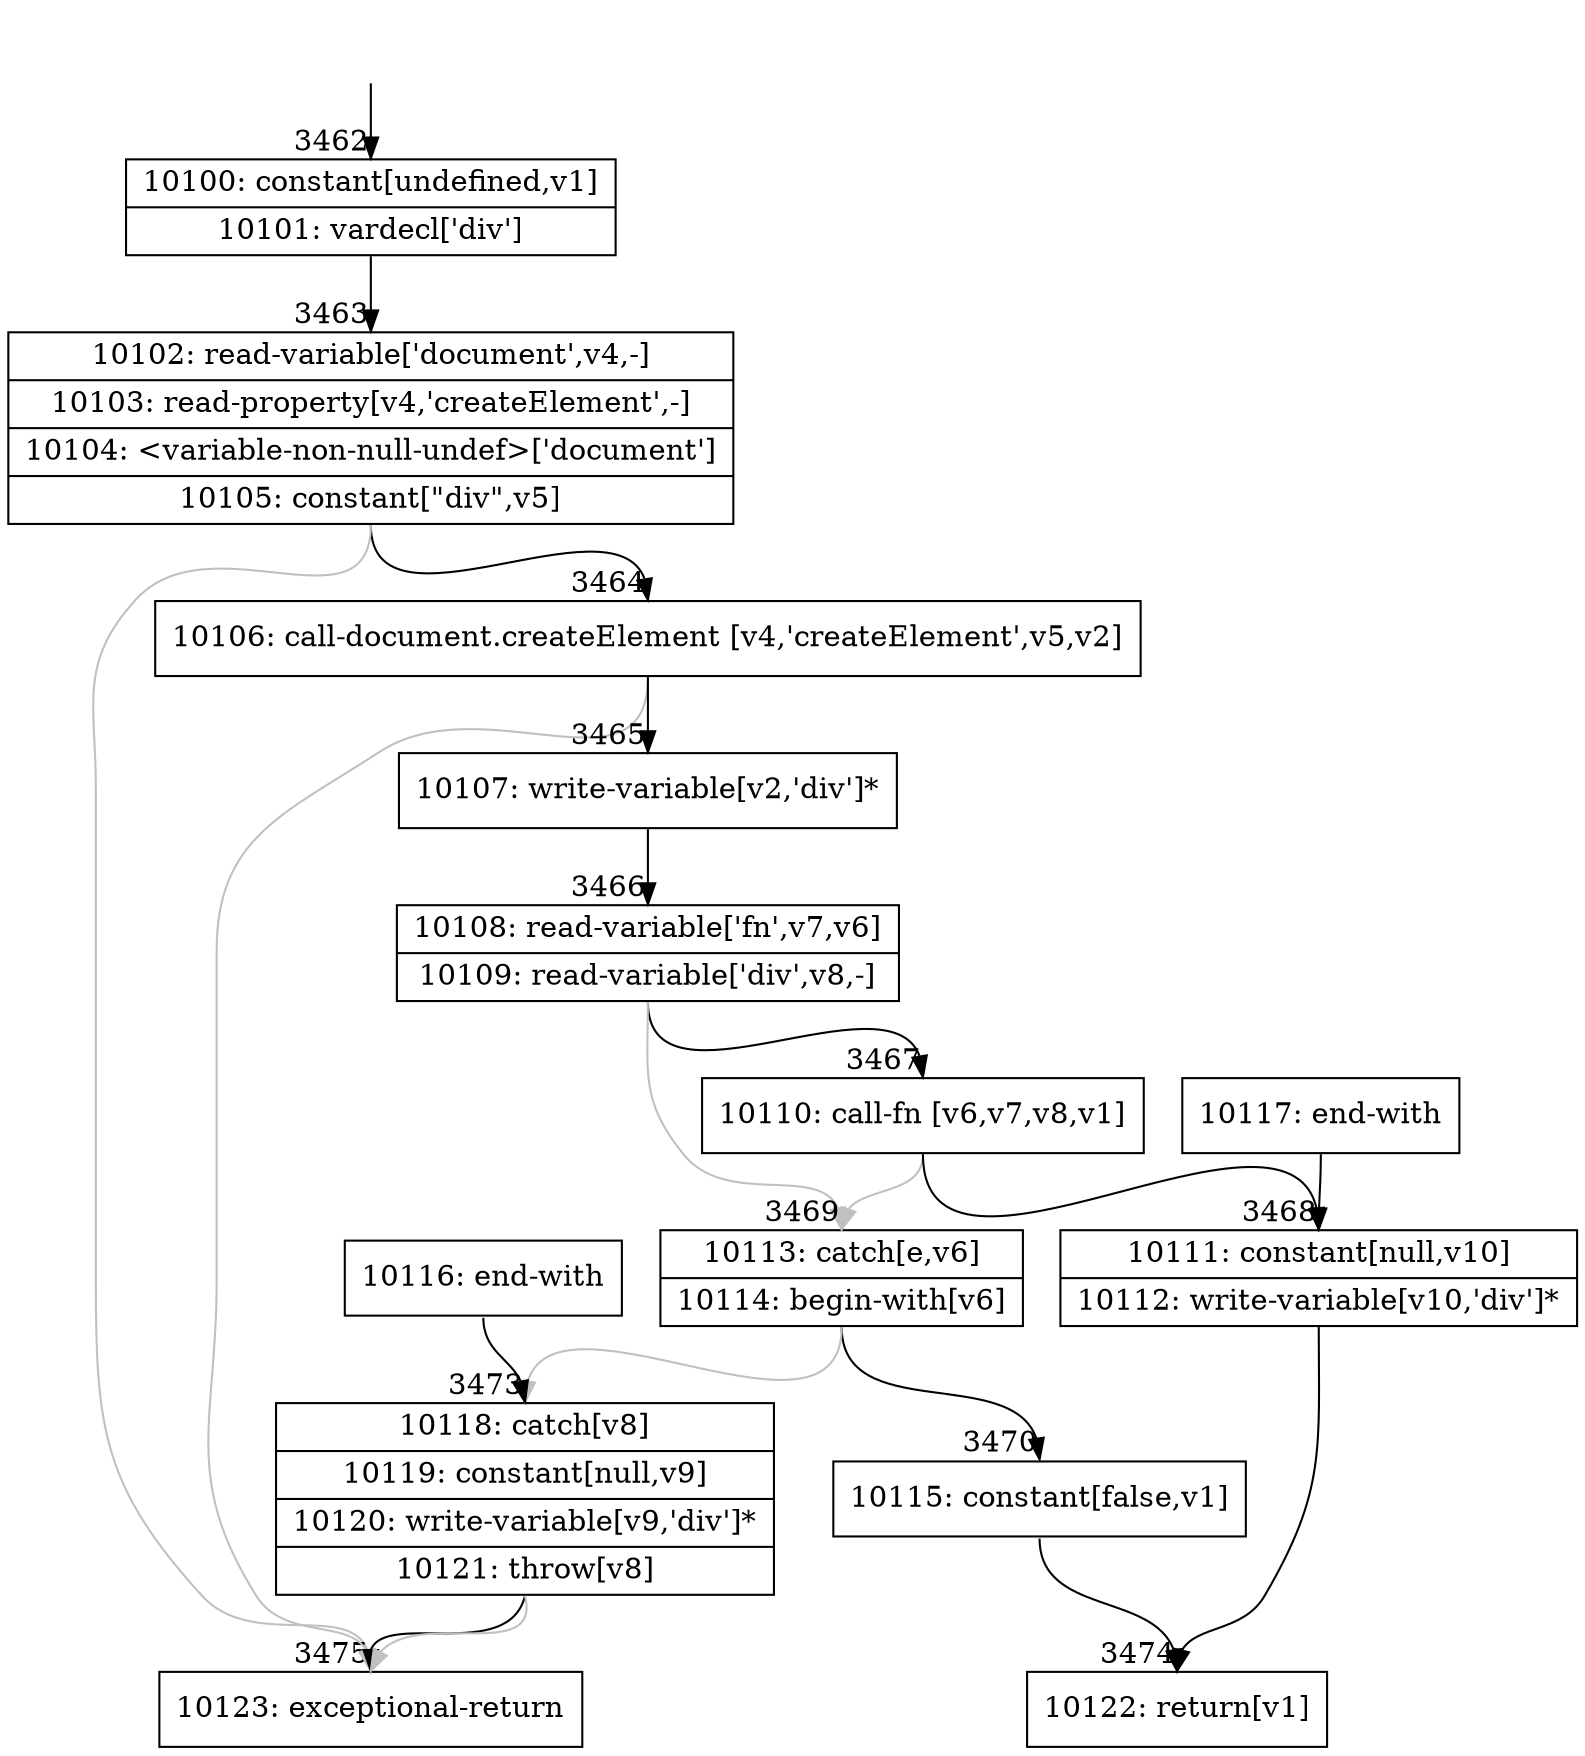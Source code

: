 digraph {
rankdir="TD"
BB_entry230[shape=none,label=""];
BB_entry230 -> BB3462 [tailport=s, headport=n, headlabel="    3462"]
BB3462 [shape=record label="{10100: constant[undefined,v1]|10101: vardecl['div']}" ] 
BB3462 -> BB3463 [tailport=s, headport=n, headlabel="      3463"]
BB3463 [shape=record label="{10102: read-variable['document',v4,-]|10103: read-property[v4,'createElement',-]|10104: \<variable-non-null-undef\>['document']|10105: constant[\"div\",v5]}" ] 
BB3463 -> BB3464 [tailport=s, headport=n, headlabel="      3464"]
BB3463 -> BB3475 [tailport=s, headport=n, color=gray, headlabel="      3475"]
BB3464 [shape=record label="{10106: call-document.createElement [v4,'createElement',v5,v2]}" ] 
BB3464 -> BB3465 [tailport=s, headport=n, headlabel="      3465"]
BB3464 -> BB3475 [tailport=s, headport=n, color=gray]
BB3465 [shape=record label="{10107: write-variable[v2,'div']*}" ] 
BB3465 -> BB3466 [tailport=s, headport=n, headlabel="      3466"]
BB3466 [shape=record label="{10108: read-variable['fn',v7,v6]|10109: read-variable['div',v8,-]}" ] 
BB3466 -> BB3467 [tailport=s, headport=n, headlabel="      3467"]
BB3466 -> BB3469 [tailport=s, headport=n, color=gray, headlabel="      3469"]
BB3467 [shape=record label="{10110: call-fn [v6,v7,v8,v1]}" ] 
BB3467 -> BB3468 [tailport=s, headport=n, headlabel="      3468"]
BB3467 -> BB3469 [tailport=s, headport=n, color=gray]
BB3468 [shape=record label="{10111: constant[null,v10]|10112: write-variable[v10,'div']*}" ] 
BB3468 -> BB3474 [tailport=s, headport=n, headlabel="      3474"]
BB3469 [shape=record label="{10113: catch[e,v6]|10114: begin-with[v6]}" ] 
BB3469 -> BB3470 [tailport=s, headport=n, headlabel="      3470"]
BB3469 -> BB3473 [tailport=s, headport=n, color=gray, headlabel="      3473"]
BB3470 [shape=record label="{10115: constant[false,v1]}" ] 
BB3470 -> BB3474 [tailport=s, headport=n]
BB3471 [shape=record label="{10116: end-with}" ] 
BB3471 -> BB3473 [tailport=s, headport=n]
BB3472 [shape=record label="{10117: end-with}" ] 
BB3472 -> BB3468 [tailport=s, headport=n]
BB3473 [shape=record label="{10118: catch[v8]|10119: constant[null,v9]|10120: write-variable[v9,'div']*|10121: throw[v8]}" ] 
BB3473 -> BB3475 [tailport=s, headport=n]
BB3473 -> BB3475 [tailport=s, headport=n, color=gray]
BB3474 [shape=record label="{10122: return[v1]}" ] 
BB3475 [shape=record label="{10123: exceptional-return}" ] 
//#$~ 3887
}
